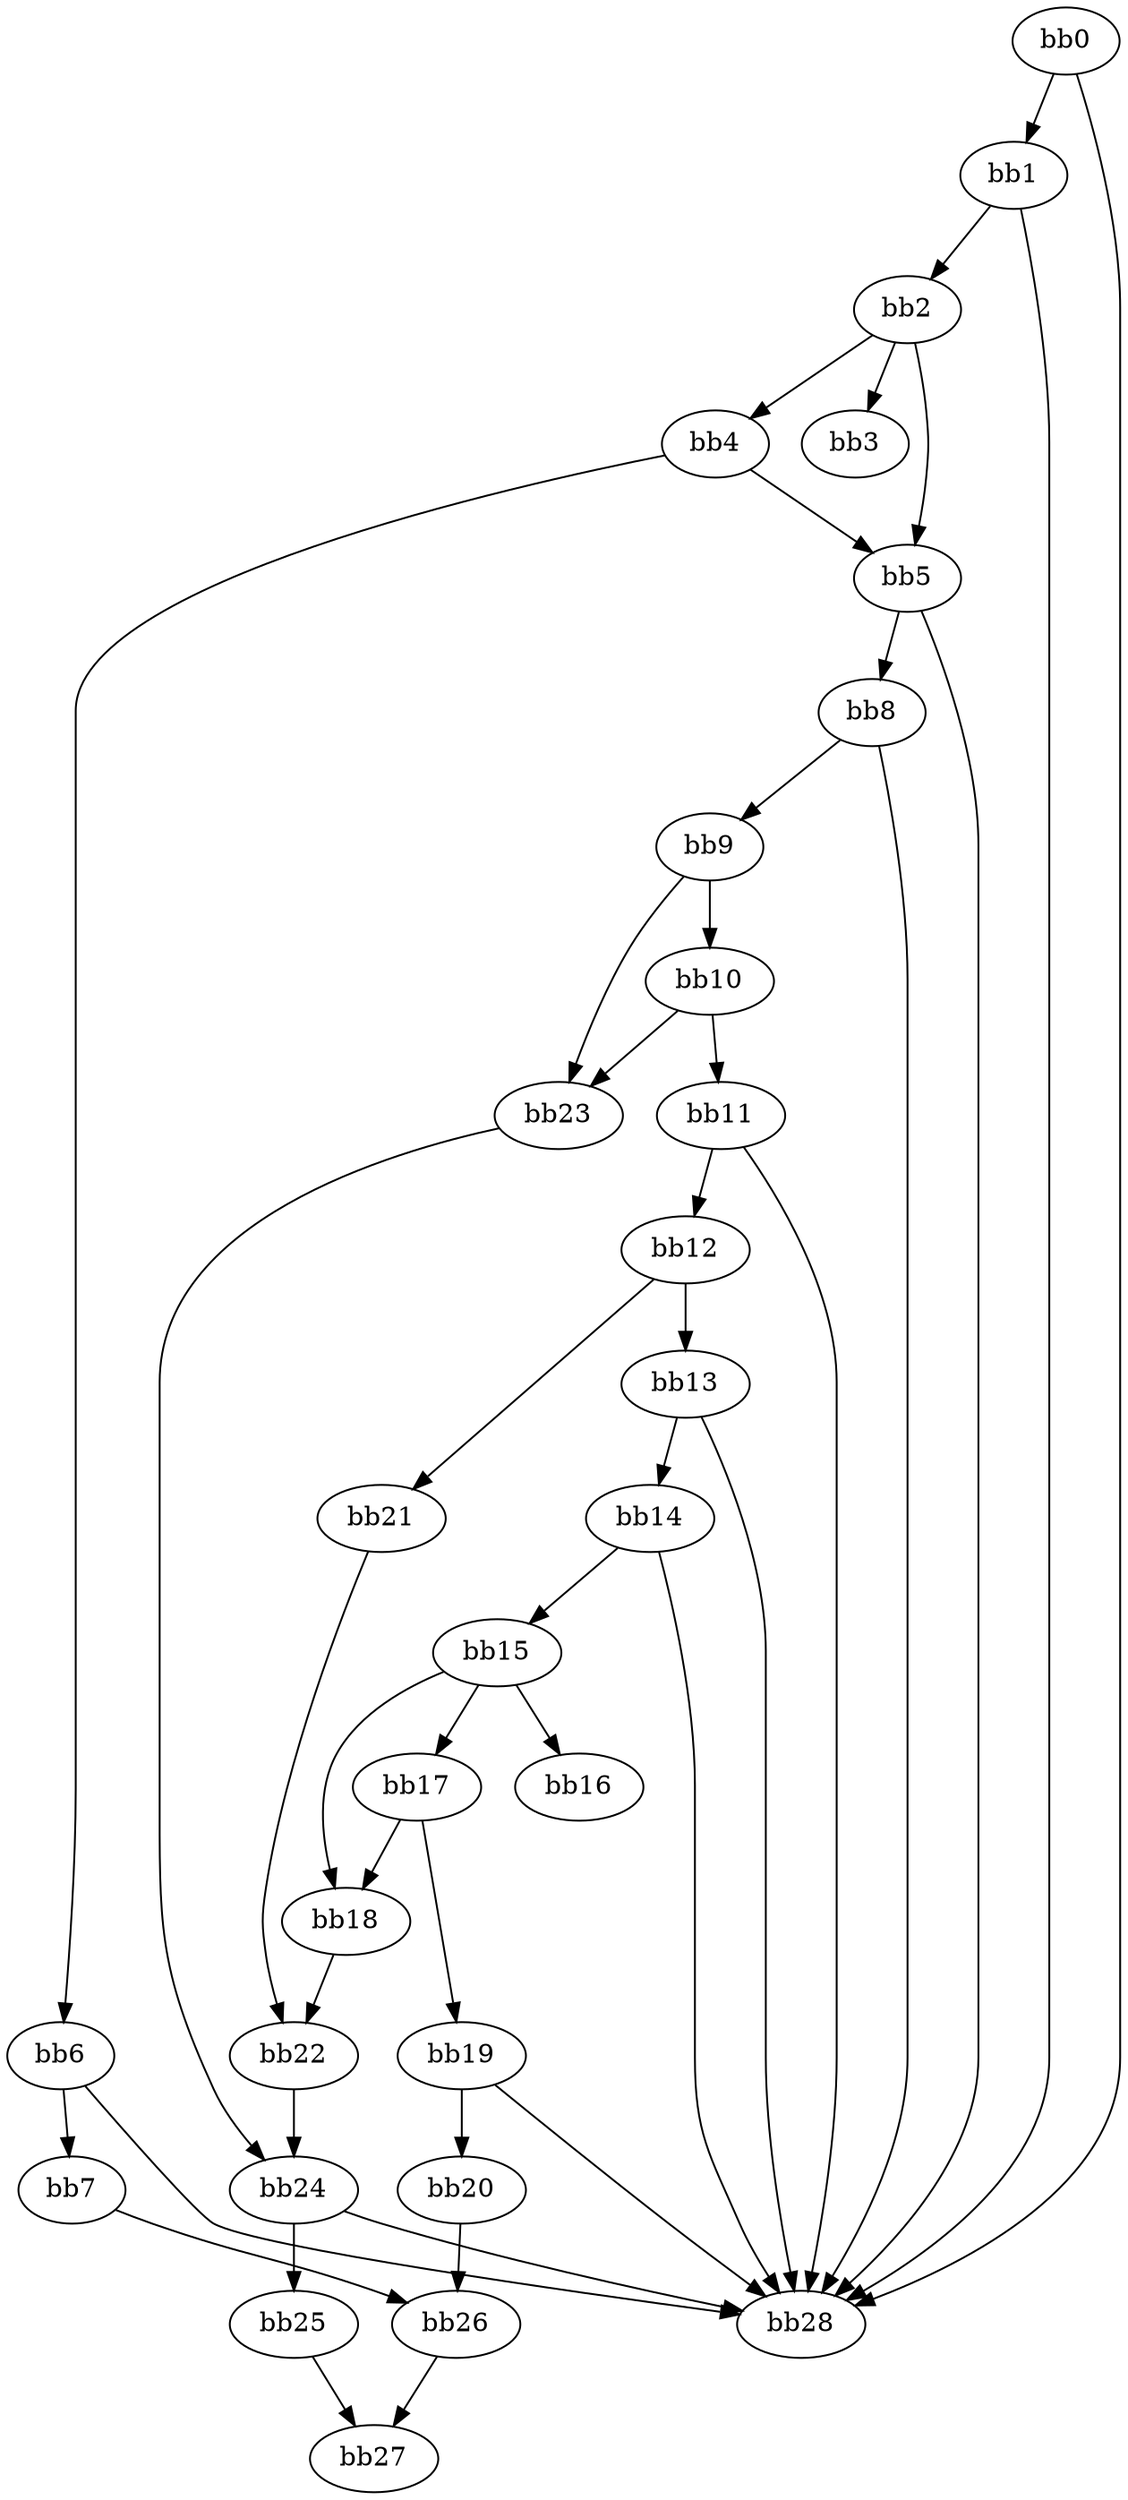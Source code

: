 digraph {
    0 [ label = "bb0\l" ]
    1 [ label = "bb1\l" ]
    2 [ label = "bb2\l" ]
    3 [ label = "bb3\l" ]
    4 [ label = "bb4\l" ]
    5 [ label = "bb5\l" ]
    6 [ label = "bb6\l" ]
    7 [ label = "bb7\l" ]
    8 [ label = "bb8\l" ]
    9 [ label = "bb9\l" ]
    10 [ label = "bb10\l" ]
    11 [ label = "bb11\l" ]
    12 [ label = "bb12\l" ]
    13 [ label = "bb13\l" ]
    14 [ label = "bb14\l" ]
    15 [ label = "bb15\l" ]
    16 [ label = "bb16\l" ]
    17 [ label = "bb17\l" ]
    18 [ label = "bb18\l" ]
    19 [ label = "bb19\l" ]
    20 [ label = "bb20\l" ]
    21 [ label = "bb21\l" ]
    22 [ label = "bb22\l" ]
    23 [ label = "bb23\l" ]
    24 [ label = "bb24\l" ]
    25 [ label = "bb25\l" ]
    26 [ label = "bb26\l" ]
    27 [ label = "bb27\l" ]
    28 [ label = "bb28\l" ]
    0 -> 1 [ ]
    0 -> 28 [ ]
    1 -> 2 [ ]
    1 -> 28 [ ]
    2 -> 3 [ ]
    2 -> 4 [ ]
    2 -> 5 [ ]
    4 -> 5 [ ]
    4 -> 6 [ ]
    5 -> 8 [ ]
    5 -> 28 [ ]
    6 -> 7 [ ]
    6 -> 28 [ ]
    7 -> 26 [ ]
    8 -> 9 [ ]
    8 -> 28 [ ]
    9 -> 10 [ ]
    9 -> 23 [ ]
    10 -> 11 [ ]
    10 -> 23 [ ]
    11 -> 12 [ ]
    11 -> 28 [ ]
    12 -> 13 [ ]
    12 -> 21 [ ]
    13 -> 14 [ ]
    13 -> 28 [ ]
    14 -> 15 [ ]
    14 -> 28 [ ]
    15 -> 16 [ ]
    15 -> 17 [ ]
    15 -> 18 [ ]
    17 -> 18 [ ]
    17 -> 19 [ ]
    18 -> 22 [ ]
    19 -> 20 [ ]
    19 -> 28 [ ]
    20 -> 26 [ ]
    21 -> 22 [ ]
    22 -> 24 [ ]
    23 -> 24 [ ]
    24 -> 25 [ ]
    24 -> 28 [ ]
    25 -> 27 [ ]
    26 -> 27 [ ]
}


